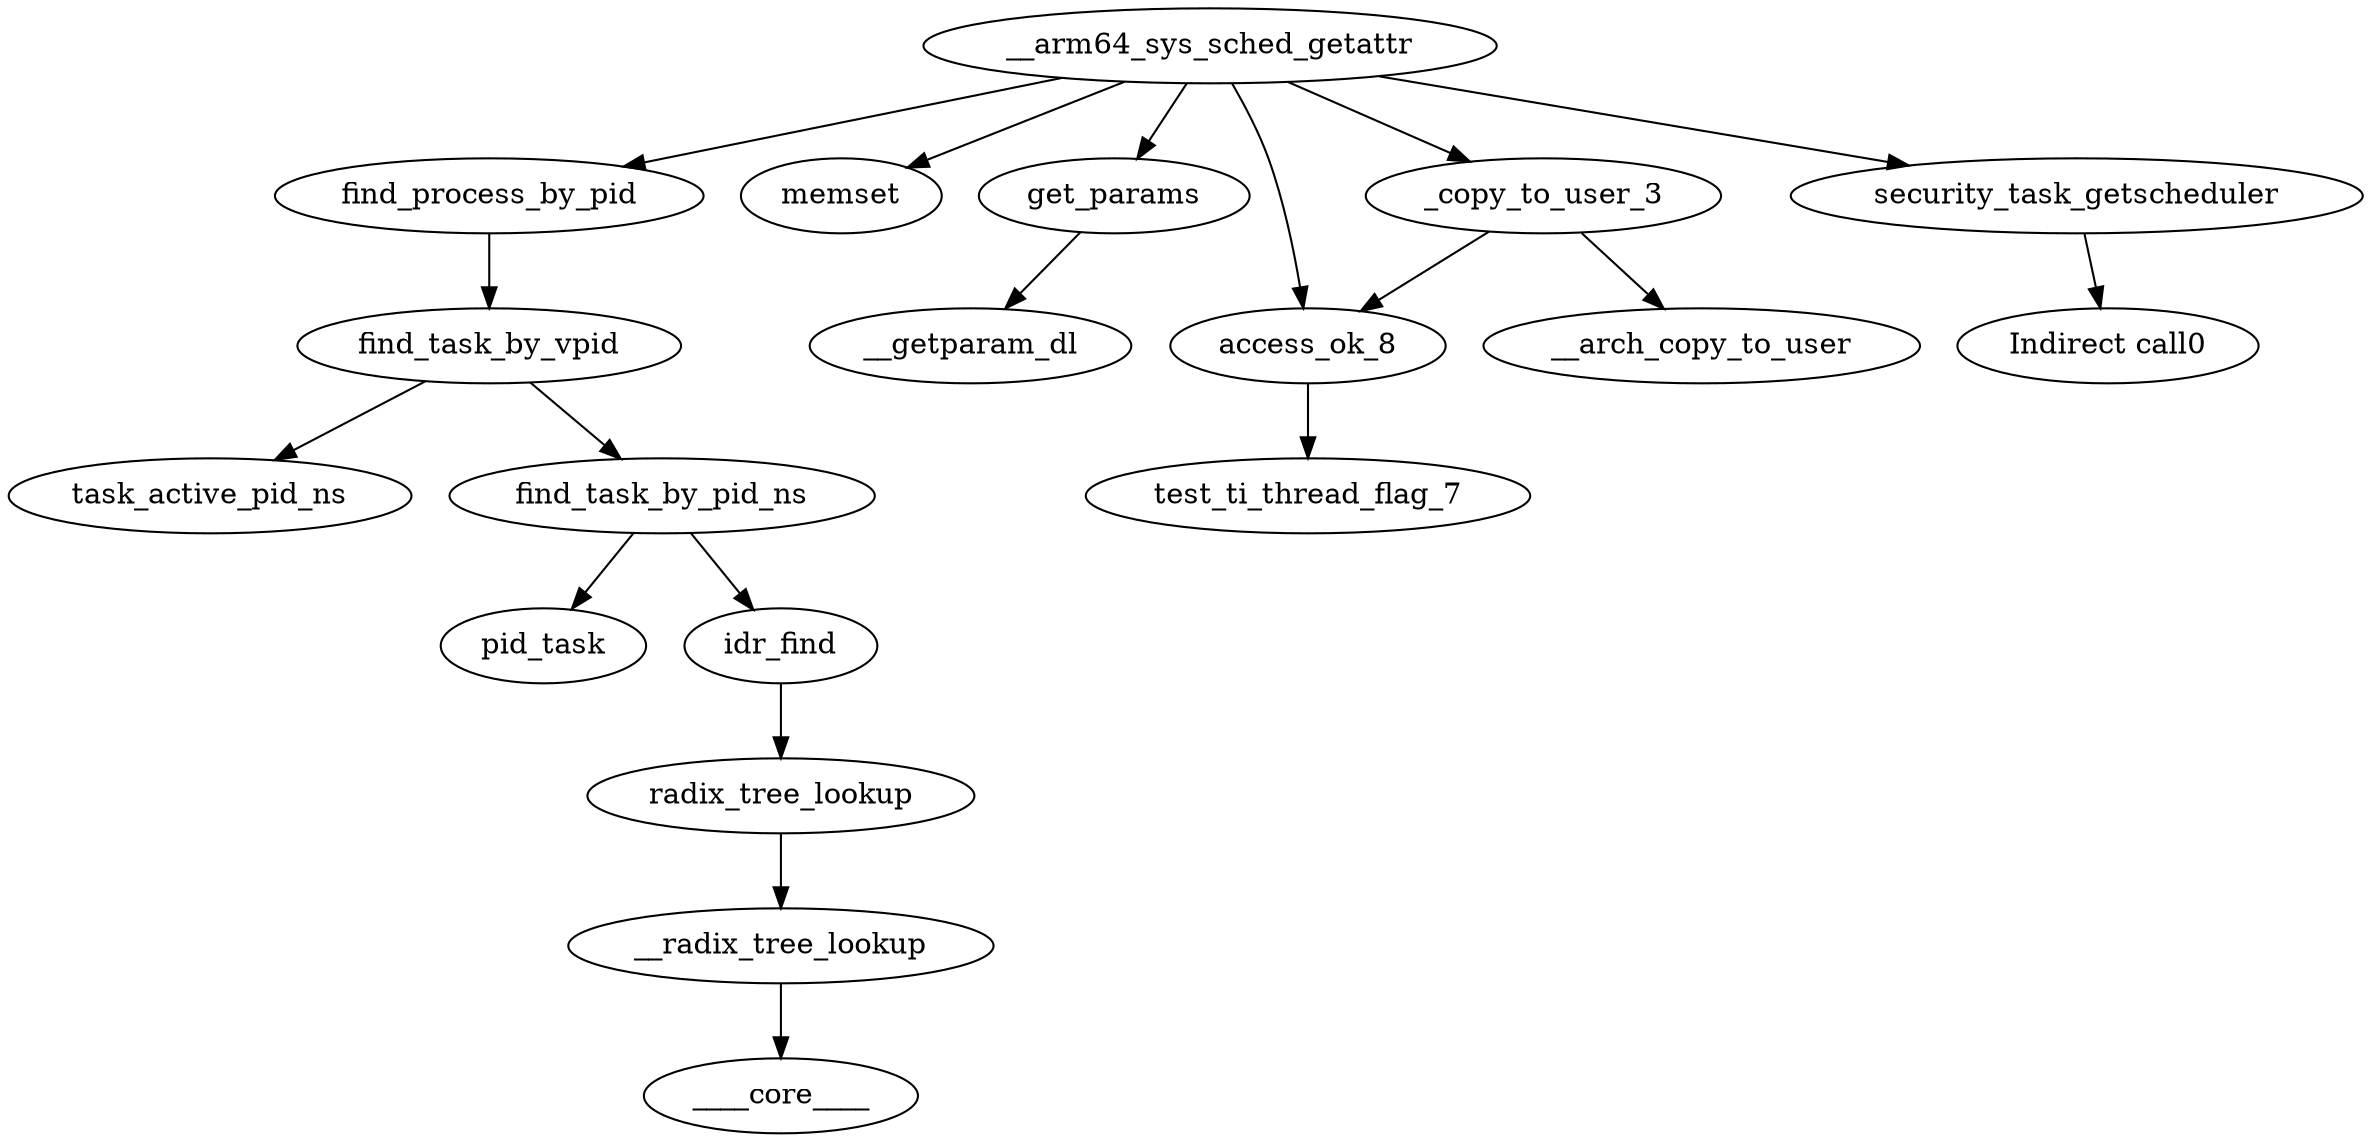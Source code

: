 digraph kerncollapsed {
    "radix_tree_lookup" [color="black"];
    "test_ti_thread_flag_7" [color="black"];
    "find_process_by_pid" [color="black"];
    "find_task_by_vpid" [color="black"];
    "__arch_copy_to_user" [color="black"];
    "memset" [color="black"];
    "pid_task" [color="black"];
    "access_ok_8" [color="black"];
    "__arm64_sys_sched_getattr" [color="black"];
    "get_params" [color="black"];
    "find_task_by_pid_ns" [color="black"];
    "security_task_getscheduler" [color="black"];
    "__radix_tree_lookup" [color="black"];
    "____core____" [color="kernel"];
    "_copy_to_user_3" [color="black"];
    "Indirect call0" [color="black"];
    "__getparam_dl" [color="black"];
    "task_active_pid_ns" [color="black"];
    "idr_find" [color="black"];
    "_copy_to_user_3" -> "access_ok_8" [color="black"];
    "_copy_to_user_3" -> "__arch_copy_to_user" [color="black"];
    "get_params" -> "__getparam_dl" [color="black"];
    "__arm64_sys_sched_getattr" -> "memset" [color="black"];
    "__arm64_sys_sched_getattr" -> "access_ok_8" [color="black"];
    "__arm64_sys_sched_getattr" -> "find_process_by_pid" [color="black"];
    "__arm64_sys_sched_getattr" -> "get_params" [color="black"];
    "__arm64_sys_sched_getattr" -> "_copy_to_user_3" [color="black"];
    "__arm64_sys_sched_getattr" -> "security_task_getscheduler" [color="black"];
    "access_ok_8" -> "test_ti_thread_flag_7" [color="black"];
    "security_task_getscheduler" -> "Indirect call0" [color="black"];
    "__radix_tree_lookup" -> "____core____" [color="black"];
    "find_task_by_vpid" -> "task_active_pid_ns" [color="black"];
    "find_task_by_vpid" -> "find_task_by_pid_ns" [color="black"];
    "find_task_by_pid_ns" -> "pid_task" [color="black"];
    "find_task_by_pid_ns" -> "idr_find" [color="black"];
    "find_process_by_pid" -> "find_task_by_vpid" [color="black"];
    "idr_find" -> "radix_tree_lookup" [color="black"];
    "radix_tree_lookup" -> "__radix_tree_lookup" [color="black"];
}

